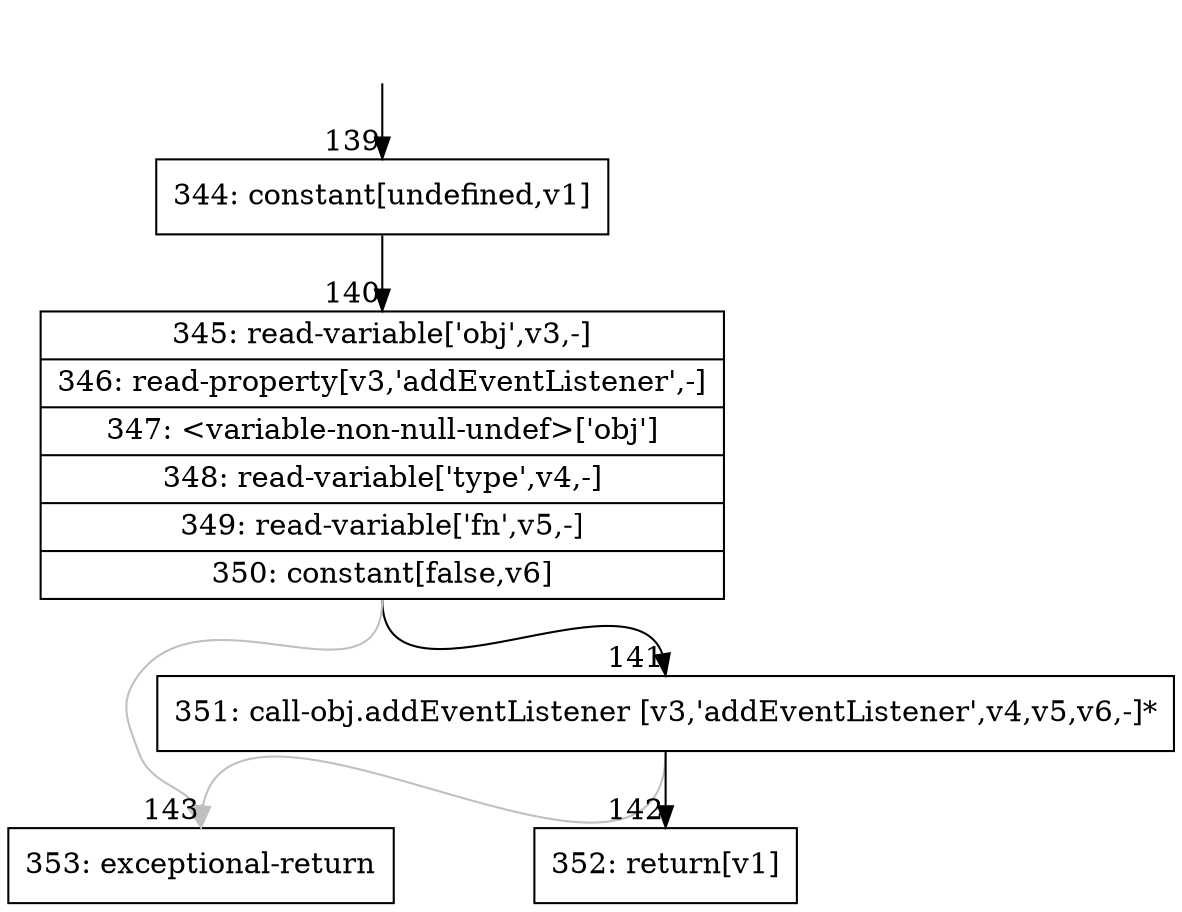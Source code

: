 digraph {
rankdir="TD"
BB_entry14[shape=none,label=""];
BB_entry14 -> BB139 [tailport=s, headport=n, headlabel="    139"]
BB139 [shape=record label="{344: constant[undefined,v1]}" ] 
BB139 -> BB140 [tailport=s, headport=n, headlabel="      140"]
BB140 [shape=record label="{345: read-variable['obj',v3,-]|346: read-property[v3,'addEventListener',-]|347: \<variable-non-null-undef\>['obj']|348: read-variable['type',v4,-]|349: read-variable['fn',v5,-]|350: constant[false,v6]}" ] 
BB140 -> BB141 [tailport=s, headport=n, headlabel="      141"]
BB140 -> BB143 [tailport=s, headport=n, color=gray, headlabel="      143"]
BB141 [shape=record label="{351: call-obj.addEventListener [v3,'addEventListener',v4,v5,v6,-]*}" ] 
BB141 -> BB142 [tailport=s, headport=n, headlabel="      142"]
BB141 -> BB143 [tailport=s, headport=n, color=gray]
BB142 [shape=record label="{352: return[v1]}" ] 
BB143 [shape=record label="{353: exceptional-return}" ] 
//#$~ 177
}
